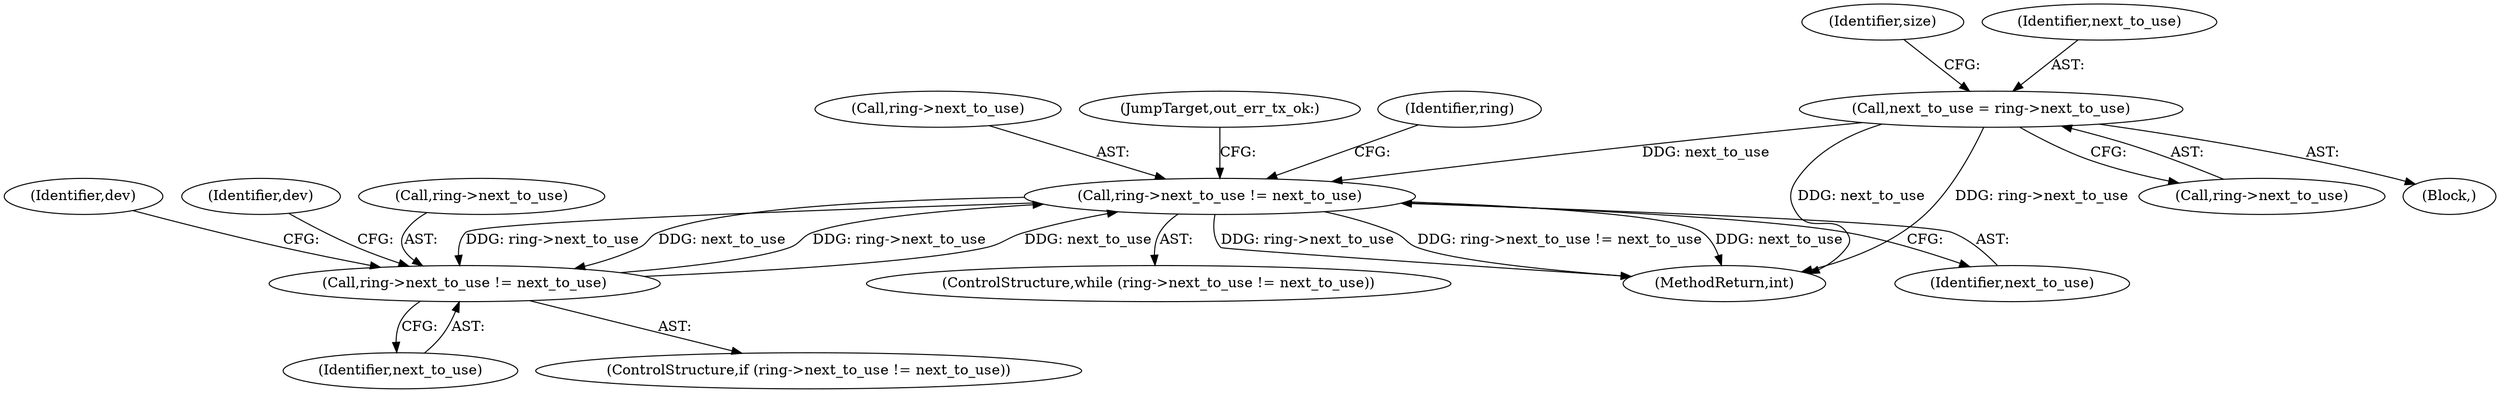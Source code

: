 digraph "0_linux_27463ad99f738ed93c7c8b3e2e5bc8c4853a2ff2_0@pointer" {
"1000172" [label="(Call,next_to_use = ring->next_to_use)"];
"1000342" [label="(Call,ring->next_to_use != next_to_use)"];
"1000351" [label="(Call,ring->next_to_use != next_to_use)"];
"1000343" [label="(Call,ring->next_to_use)"];
"1000379" [label="(Identifier,dev)"];
"1000178" [label="(Identifier,size)"];
"1000395" [label="(JumpTarget,out_err_tx_ok:)"];
"1000357" [label="(Identifier,dev)"];
"1000351" [label="(Call,ring->next_to_use != next_to_use)"];
"1000341" [label="(ControlStructure,while (ring->next_to_use != next_to_use))"];
"1000409" [label="(MethodReturn,int)"];
"1000173" [label="(Identifier,next_to_use)"];
"1000346" [label="(Identifier,next_to_use)"];
"1000355" [label="(Identifier,next_to_use)"];
"1000352" [label="(Call,ring->next_to_use)"];
"1000172" [label="(Call,next_to_use = ring->next_to_use)"];
"1000342" [label="(Call,ring->next_to_use != next_to_use)"];
"1000174" [label="(Call,ring->next_to_use)"];
"1000350" [label="(ControlStructure,if (ring->next_to_use != next_to_use))"];
"1000349" [label="(Identifier,ring)"];
"1000110" [label="(Block,)"];
"1000172" -> "1000110"  [label="AST: "];
"1000172" -> "1000174"  [label="CFG: "];
"1000173" -> "1000172"  [label="AST: "];
"1000174" -> "1000172"  [label="AST: "];
"1000178" -> "1000172"  [label="CFG: "];
"1000172" -> "1000409"  [label="DDG: next_to_use"];
"1000172" -> "1000409"  [label="DDG: ring->next_to_use"];
"1000172" -> "1000342"  [label="DDG: next_to_use"];
"1000342" -> "1000341"  [label="AST: "];
"1000342" -> "1000346"  [label="CFG: "];
"1000343" -> "1000342"  [label="AST: "];
"1000346" -> "1000342"  [label="AST: "];
"1000349" -> "1000342"  [label="CFG: "];
"1000395" -> "1000342"  [label="CFG: "];
"1000342" -> "1000409"  [label="DDG: ring->next_to_use"];
"1000342" -> "1000409"  [label="DDG: ring->next_to_use != next_to_use"];
"1000342" -> "1000409"  [label="DDG: next_to_use"];
"1000351" -> "1000342"  [label="DDG: ring->next_to_use"];
"1000351" -> "1000342"  [label="DDG: next_to_use"];
"1000342" -> "1000351"  [label="DDG: ring->next_to_use"];
"1000342" -> "1000351"  [label="DDG: next_to_use"];
"1000351" -> "1000350"  [label="AST: "];
"1000351" -> "1000355"  [label="CFG: "];
"1000352" -> "1000351"  [label="AST: "];
"1000355" -> "1000351"  [label="AST: "];
"1000357" -> "1000351"  [label="CFG: "];
"1000379" -> "1000351"  [label="CFG: "];
}
